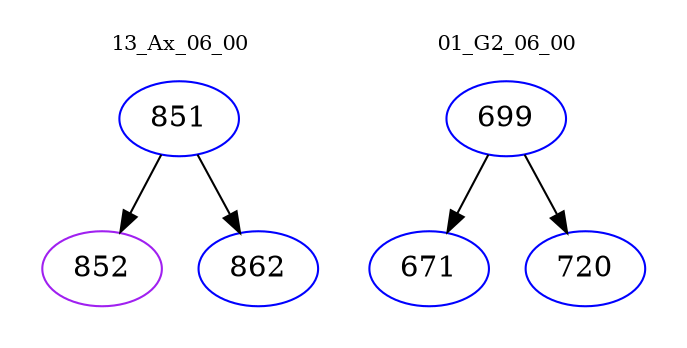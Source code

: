 digraph{
subgraph cluster_0 {
color = white
label = "13_Ax_06_00";
fontsize=10;
T0_851 [label="851", color="blue"]
T0_851 -> T0_852 [color="black"]
T0_852 [label="852", color="purple"]
T0_851 -> T0_862 [color="black"]
T0_862 [label="862", color="blue"]
}
subgraph cluster_1 {
color = white
label = "01_G2_06_00";
fontsize=10;
T1_699 [label="699", color="blue"]
T1_699 -> T1_671 [color="black"]
T1_671 [label="671", color="blue"]
T1_699 -> T1_720 [color="black"]
T1_720 [label="720", color="blue"]
}
}

